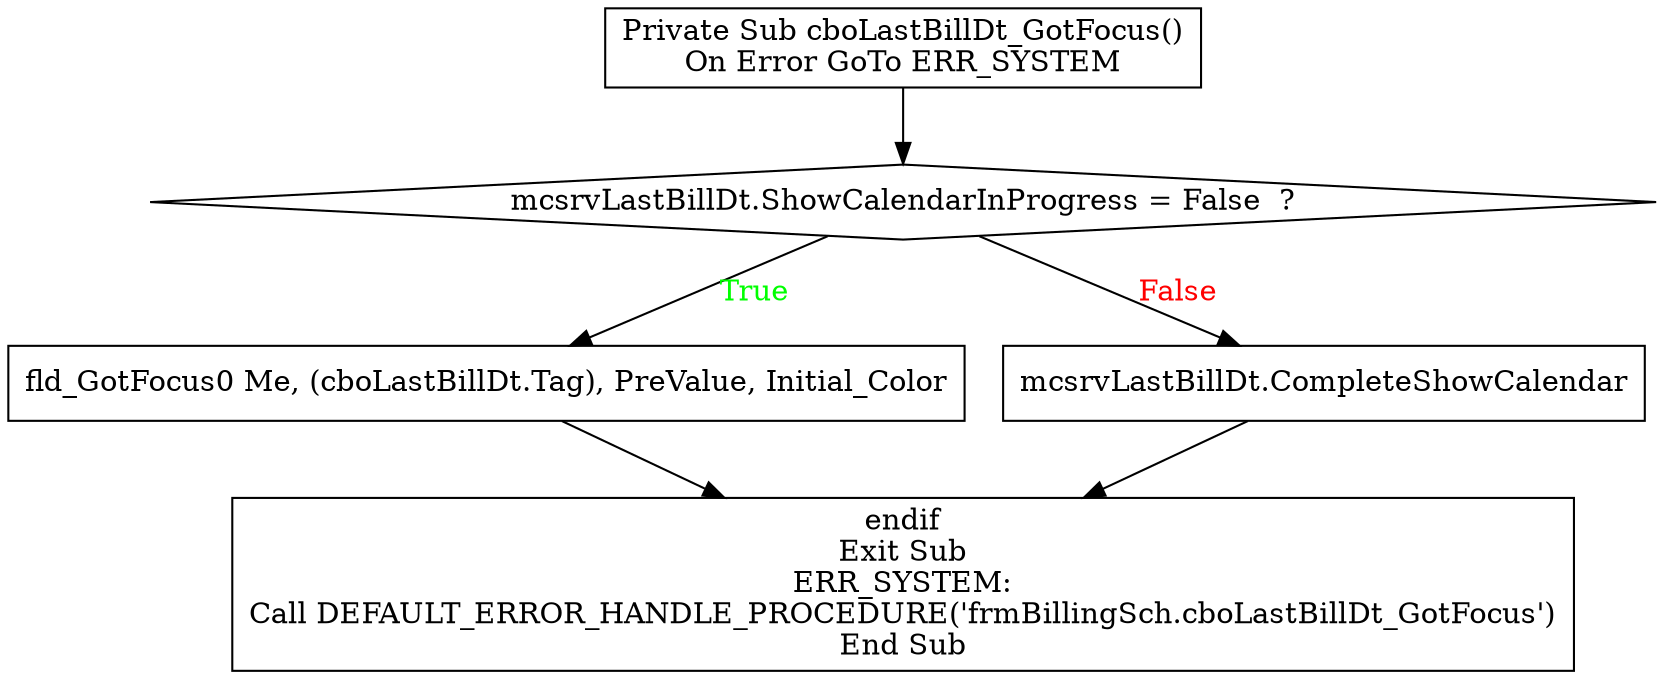 digraph G{
Node_1 [ label ="Private Sub cboLastBillDt_GotFocus()\nOn Error GoTo ERR_SYSTEM",shape="box"];
Node_2 [ label ="mcsrvLastBillDt.ShowCalendarInProgress = False  ?",shape="diamond"];
Node_3 [ label ="fld_GotFocus0 Me, (cboLastBillDt.Tag), PreValue, Initial_Color",shape="box"];
Node_4 [ label ="mcsrvLastBillDt.CompleteShowCalendar",shape="box"];
Node_5 [ label ="endif\nExit Sub\nERR_SYSTEM:\nCall DEFAULT_ERROR_HANDLE_PROCEDURE('frmBillingSch.cboLastBillDt_GotFocus')\nEnd Sub",shape="box"];
Node_2 -> Node_3 [label="True",fontcolor="GREEN"];
Node_1 -> Node_2;
Node_2 -> Node_4 [label="False",fontcolor="RED"];
Node_3 -> Node_5;
Node_4 -> Node_5;
}
